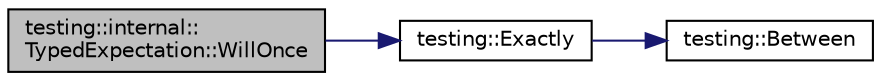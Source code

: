 digraph "testing::internal::TypedExpectation::WillOnce"
{
  edge [fontname="Helvetica",fontsize="10",labelfontname="Helvetica",labelfontsize="10"];
  node [fontname="Helvetica",fontsize="10",shape=record];
  rankdir="LR";
  Node135 [label="testing::internal::\lTypedExpectation::WillOnce",height=0.2,width=0.4,color="black", fillcolor="grey75", style="filled", fontcolor="black"];
  Node135 -> Node136 [color="midnightblue",fontsize="10",style="solid",fontname="Helvetica"];
  Node136 [label="testing::Exactly",height=0.2,width=0.4,color="black", fillcolor="white", style="filled",URL="$d0/d75/namespacetesting.html#aa9b1b32ba9e8d3db8ac0af0fc8785c8d"];
  Node136 -> Node137 [color="midnightblue",fontsize="10",style="solid",fontname="Helvetica"];
  Node137 [label="testing::Between",height=0.2,width=0.4,color="black", fillcolor="white", style="filled",URL="$d0/d75/namespacetesting.html#a3bb2d3cdd3fdf5b4be1480fce549918e"];
}
